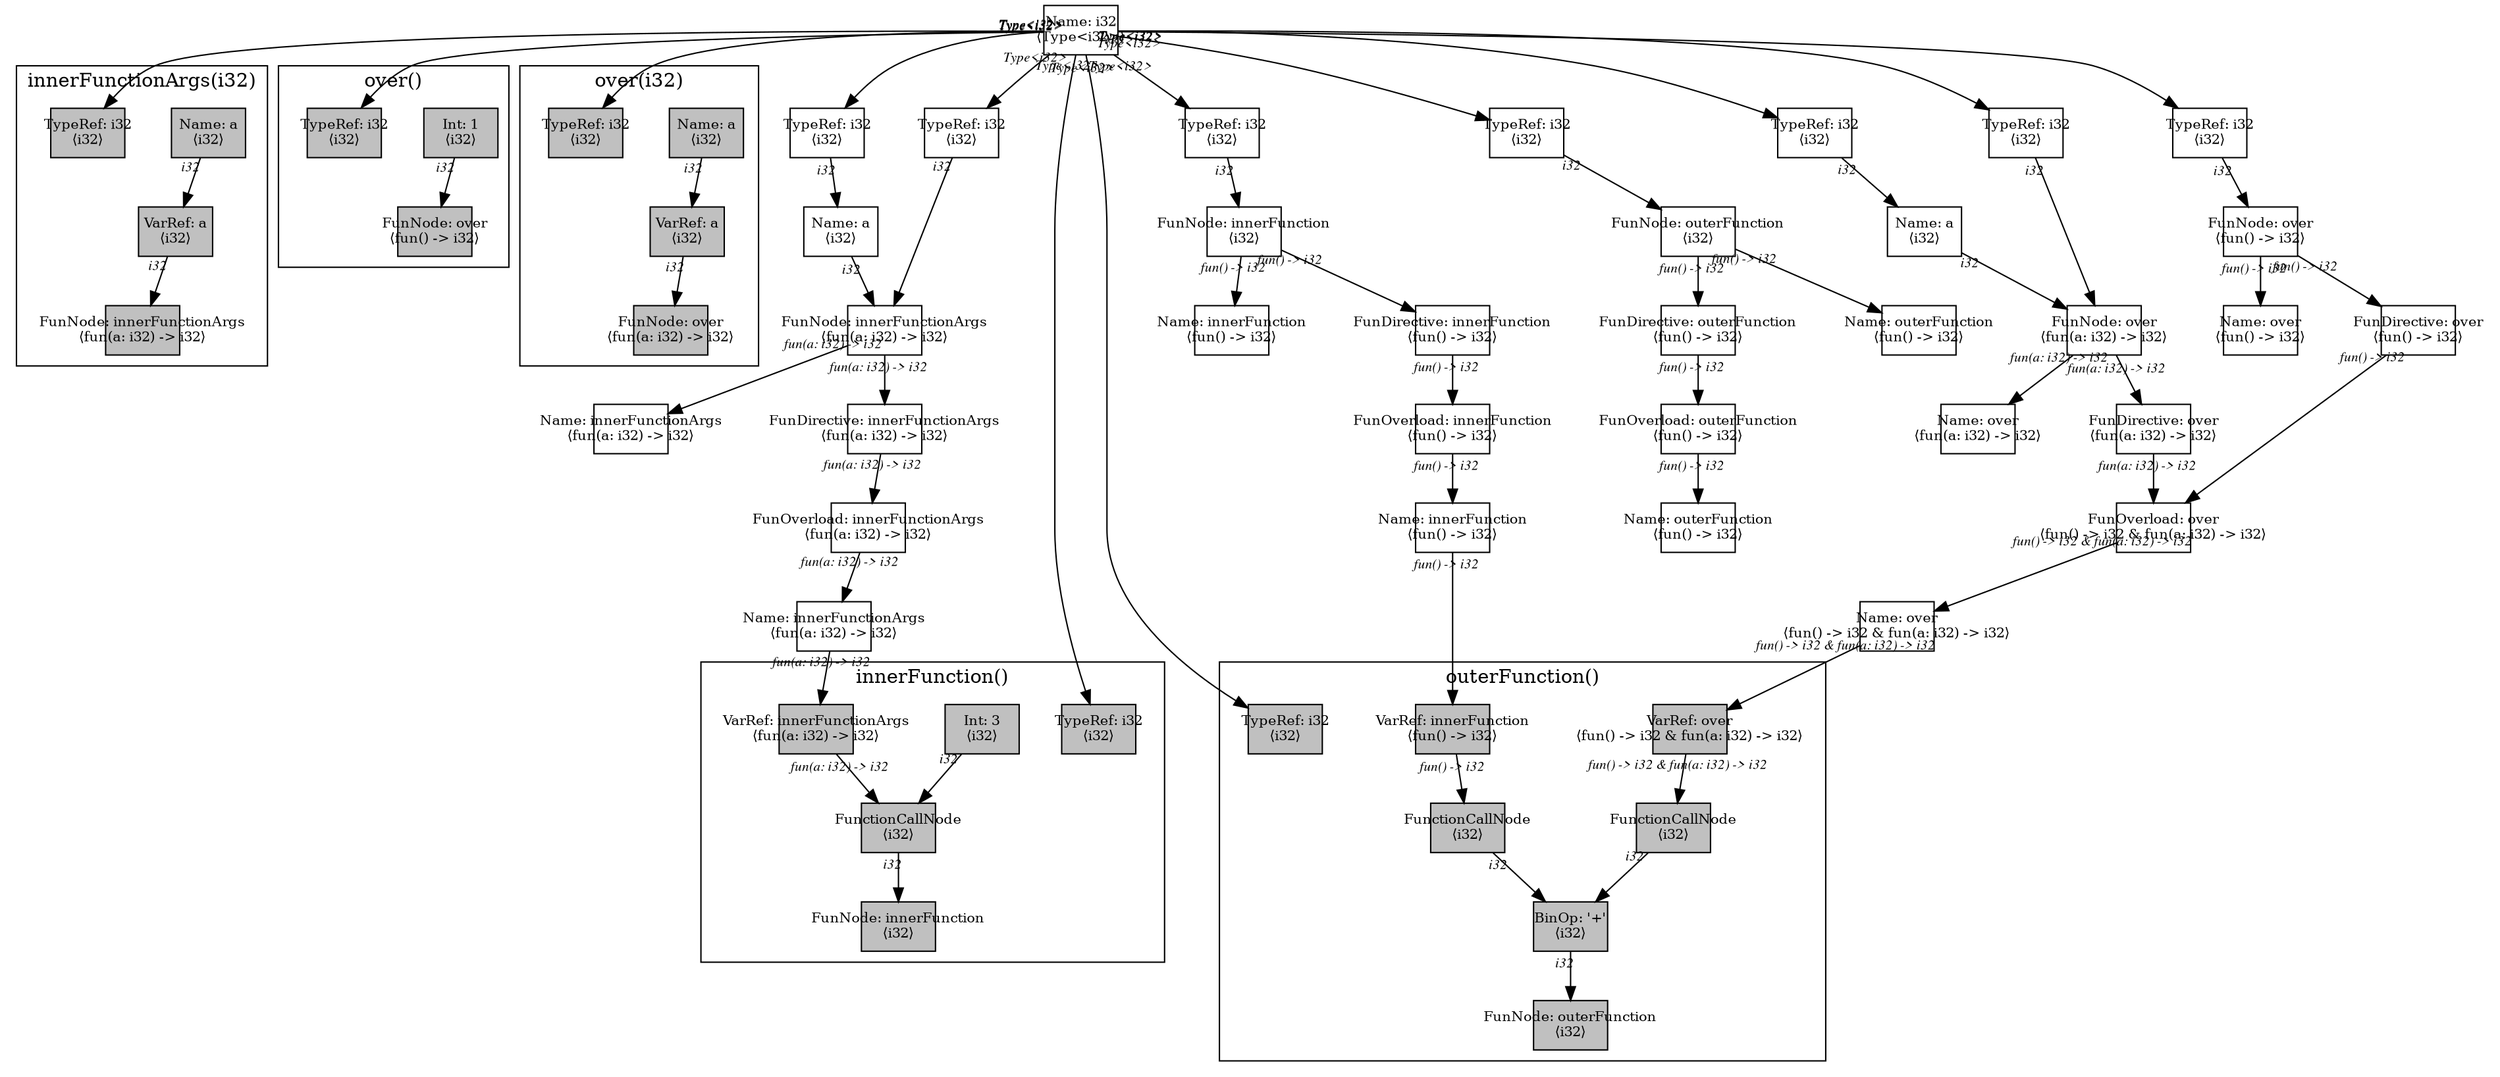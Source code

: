 digraph Document {
  node [shape=box,fixedsize=shape fontsize=10]
  1 [label="Name: i32\n⟨Type<i32>⟩", fillcolor=grey];
  2 [label="FunOverload: innerFunctionArgs\n⟨fun(a: i32) -> i32⟩", fillcolor=grey];
  3 [label="FunDirective: innerFunctionArgs\n⟨fun(a: i32) -> i32⟩", fillcolor=grey];
  4 [label="FunNode: innerFunctionArgs\n⟨fun(a: i32) -> i32⟩", fillcolor=grey];
  5 [label="TypeRef: i32\n⟨i32⟩", fillcolor=grey];
  6 [label="Name: a\n⟨i32⟩", fillcolor=grey];
  7 [label="TypeRef: i32\n⟨i32⟩", fillcolor=grey];
  8 [label="Name: innerFunctionArgs\n⟨fun(a: i32) -> i32⟩", fillcolor=grey];
  9 [label="Name: innerFunctionArgs\n⟨fun(a: i32) -> i32⟩", fillcolor=grey];
  10 [label="FunOverload: innerFunction\n⟨fun() -> i32⟩", fillcolor=grey];
  11 [label="FunDirective: innerFunction\n⟨fun() -> i32⟩", fillcolor=grey];
  12 [label="FunNode: innerFunction\n⟨i32⟩", fillcolor=grey];
  13 [label="TypeRef: i32\n⟨i32⟩", fillcolor=grey];
  14 [label="Name: innerFunction\n⟨fun() -> i32⟩", fillcolor=grey];
  15 [label="Name: innerFunction\n⟨fun() -> i32⟩", fillcolor=grey];
  16 [label="FunOverload: over\n⟨fun() -> i32 & fun(a: i32) -> i32⟩", fillcolor=grey];
  17 [label="FunDirective: over\n⟨fun() -> i32⟩", fillcolor=grey];
  18 [label="FunNode: over\n⟨fun() -> i32⟩", fillcolor=grey];
  19 [label="TypeRef: i32\n⟨i32⟩", fillcolor=grey];
  20 [label="Name: over\n⟨fun() -> i32⟩", fillcolor=grey];
  21 [label="FunDirective: over\n⟨fun(a: i32) -> i32⟩", fillcolor=grey];
  22 [label="FunNode: over\n⟨fun(a: i32) -> i32⟩", fillcolor=grey];
  23 [label="TypeRef: i32\n⟨i32⟩", fillcolor=grey];
  24 [label="Name: a\n⟨i32⟩", fillcolor=grey];
  25 [label="TypeRef: i32\n⟨i32⟩", fillcolor=grey];
  26 [label="Name: over\n⟨fun(a: i32) -> i32⟩", fillcolor=grey];
  27 [label="Name: over\n⟨fun() -> i32 & fun(a: i32) -> i32⟩", fillcolor=grey];
  28 [label="FunOverload: outerFunction\n⟨fun() -> i32⟩", fillcolor=grey];
  29 [label="FunDirective: outerFunction\n⟨fun() -> i32⟩", fillcolor=grey];
  30 [label="FunNode: outerFunction\n⟨i32⟩", fillcolor=grey];
  31 [label="TypeRef: i32\n⟨i32⟩", fillcolor=grey];
  32 [label="Name: outerFunction\n⟨fun() -> i32⟩", fillcolor=grey];
  33 [label="Name: outerFunction\n⟨fun() -> i32⟩", fillcolor=grey];
  subgraph cluster0 {
    node [style=filled, fillcolor=grey];
    34 [label="Name: a\n⟨i32⟩", fillcolor=grey];
    35 [label="VarRef: a\n⟨i32⟩", fillcolor=grey];
    36 [label="FunNode: innerFunctionArgs\n⟨fun(a: i32) -> i32⟩", fillcolor=grey];
    37 [label="TypeRef: i32\n⟨i32⟩", fillcolor=grey];
    34 -> 35[taillabel="i32" labeldistance="1" fontname="times  italic" fontsize = 10 color="black" ];
    35 -> 36[taillabel="i32" labeldistance="1" fontname="times  italic" fontsize = 10 color="black" ];
  label = "innerFunctionArgs(i32)";
}
  subgraph cluster1 {
    node [style=filled, fillcolor=grey];
    38 [label="FunctionCallNode\n⟨i32⟩", fillcolor=grey];
    39 [label="VarRef: innerFunctionArgs\n⟨fun(a: i32) -> i32⟩", fillcolor=grey];
    40 [label="Int: 3\n⟨i32⟩", fillcolor=grey];
    41 [label="FunNode: innerFunction\n⟨i32⟩", fillcolor=grey];
    42 [label="TypeRef: i32\n⟨i32⟩", fillcolor=grey];
    38 -> 41[taillabel="i32" labeldistance="1" fontname="times  italic" fontsize = 10 color="black" ];
    39 -> 38[taillabel="fun(a: i32) -> i32" labeldistance="1" fontname="times  italic" fontsize = 10 color="black" ];
    40 -> 38[taillabel="i32" labeldistance="1" fontname="times  italic" fontsize = 10 color="black" ];
  label = "innerFunction()";
}
  subgraph cluster2 {
    node [style=filled, fillcolor=grey];
    43 [label="Int: 1\n⟨i32⟩", fillcolor=grey];
    44 [label="FunNode: over\n⟨fun() -> i32⟩", fillcolor=grey];
    45 [label="TypeRef: i32\n⟨i32⟩", fillcolor=grey];
    43 -> 44[taillabel="i32" labeldistance="1" fontname="times  italic" fontsize = 10 color="black" ];
  label = "over()";
}
  subgraph cluster3 {
    node [style=filled, fillcolor=grey];
    46 [label="Name: a\n⟨i32⟩", fillcolor=grey];
    47 [label="VarRef: a\n⟨i32⟩", fillcolor=grey];
    48 [label="FunNode: over\n⟨fun(a: i32) -> i32⟩", fillcolor=grey];
    49 [label="TypeRef: i32\n⟨i32⟩", fillcolor=grey];
    46 -> 47[taillabel="i32" labeldistance="1" fontname="times  italic" fontsize = 10 color="black" ];
    47 -> 48[taillabel="i32" labeldistance="1" fontname="times  italic" fontsize = 10 color="black" ];
  label = "over(i32)";
}
  subgraph cluster4 {
    node [style=filled, fillcolor=grey];
    50 [label="BinOp: '+'\n⟨i32⟩", fillcolor=grey];
    51 [label="FunctionCallNode\n⟨i32⟩", fillcolor=grey];
    52 [label="VarRef: innerFunction\n⟨fun() -> i32⟩", fillcolor=grey];
    53 [label="FunctionCallNode\n⟨i32⟩", fillcolor=grey];
    54 [label="VarRef: over\n⟨fun() -> i32 & fun(a: i32) -> i32⟩", fillcolor=grey];
    55 [label="FunNode: outerFunction\n⟨i32⟩", fillcolor=grey];
    56 [label="TypeRef: i32\n⟨i32⟩", fillcolor=grey];
    50 -> 55[taillabel="i32" labeldistance="1" fontname="times  italic" fontsize = 10 color="black" ];
    51 -> 50[taillabel="i32" labeldistance="1" fontname="times  italic" fontsize = 10 color="black" ];
    52 -> 51[taillabel="fun() -> i32" labeldistance="1" fontname="times  italic" fontsize = 10 color="black" ];
    53 -> 50[taillabel="i32" labeldistance="1" fontname="times  italic" fontsize = 10 color="black" ];
    54 -> 53[taillabel="fun() -> i32 & fun(a: i32) -> i32" labeldistance="1" fontname="times  italic" fontsize = 10 color="black" ];
  label = "outerFunction()";
}
  1 -> 5[taillabel="Type<i32>" labeldistance="1" fontname="times  italic" fontsize = 10 color="black" ];
  1 -> 7[taillabel="Type<i32>" labeldistance="1" fontname="times  italic" fontsize = 10 color="black" ];
  1 -> 13[taillabel="Type<i32>" labeldistance="1" fontname="times  italic" fontsize = 10 color="black" ];
  1 -> 19[taillabel="Type<i32>" labeldistance="1" fontname="times  italic" fontsize = 10 color="black" ];
  1 -> 23[taillabel="Type<i32>" labeldistance="1" fontname="times  italic" fontsize = 10 color="black" ];
  1 -> 25[taillabel="Type<i32>" labeldistance="1" fontname="times  italic" fontsize = 10 color="black" ];
  1 -> 31[taillabel="Type<i32>" labeldistance="1" fontname="times  italic" fontsize = 10 color="black" ];
  1 -> 37[taillabel="Type<i32>" labeldistance="1" fontname="times  italic" fontsize = 10 color="black" ];
  1 -> 42[taillabel="Type<i32>" labeldistance="1" fontname="times  italic" fontsize = 10 color="black" ];
  1 -> 45[taillabel="Type<i32>" labeldistance="1" fontname="times  italic" fontsize = 10 color="black" ];
  1 -> 49[taillabel="Type<i32>" labeldistance="1" fontname="times  italic" fontsize = 10 color="black" ];
  1 -> 56[taillabel="Type<i32>" labeldistance="1" fontname="times  italic" fontsize = 10 color="black" ];
  2 -> 9[taillabel="fun(a: i32) -> i32" labeldistance="1" fontname="times  italic" fontsize = 10 color="black" ];
  3 -> 2[taillabel="fun(a: i32) -> i32" labeldistance="1" fontname="times  italic" fontsize = 10 color="black" ];
  4 -> 8[taillabel="fun(a: i32) -> i32" labeldistance="1" fontname="times  italic" fontsize = 10 color="black" ];
  4 -> 3[taillabel="fun(a: i32) -> i32" labeldistance="1" fontname="times  italic" fontsize = 10 color="black" ];
  5 -> 6[taillabel="i32" labeldistance="1" fontname="times  italic" fontsize = 10 color="black" ];
  6 -> 4[taillabel="i32" labeldistance="1" fontname="times  italic" fontsize = 10 color="black" ];
  7 -> 4[taillabel="i32" labeldistance="1" fontname="times  italic" fontsize = 10 color="black" ];
  9 -> 39[taillabel="fun(a: i32) -> i32" labeldistance="1" fontname="times  italic" fontsize = 10 color="black" ];
  10 -> 15[taillabel="fun() -> i32" labeldistance="1" fontname="times  italic" fontsize = 10 color="black" ];
  11 -> 10[taillabel="fun() -> i32" labeldistance="1" fontname="times  italic" fontsize = 10 color="black" ];
  12 -> 14[taillabel="fun() -> i32" labeldistance="1" fontname="times  italic" fontsize = 10 color="black" ];
  12 -> 11[taillabel="fun() -> i32" labeldistance="1" fontname="times  italic" fontsize = 10 color="black" ];
  13 -> 12[taillabel="i32" labeldistance="1" fontname="times  italic" fontsize = 10 color="black" ];
  15 -> 52[taillabel="fun() -> i32" labeldistance="1" fontname="times  italic" fontsize = 10 color="black" ];
  16 -> 27[taillabel="fun() -> i32 & fun(a: i32) -> i32" labeldistance="1" fontname="times  italic" fontsize = 10 color="black" ];
  17 -> 16[taillabel="fun() -> i32" labeldistance="1" fontname="times  italic" fontsize = 10 color="black" ];
  18 -> 20[taillabel="fun() -> i32" labeldistance="1" fontname="times  italic" fontsize = 10 color="black" ];
  18 -> 17[taillabel="fun() -> i32" labeldistance="1" fontname="times  italic" fontsize = 10 color="black" ];
  19 -> 18[taillabel="i32" labeldistance="1" fontname="times  italic" fontsize = 10 color="black" ];
  21 -> 16[taillabel="fun(a: i32) -> i32" labeldistance="1" fontname="times  italic" fontsize = 10 color="black" ];
  22 -> 26[taillabel="fun(a: i32) -> i32" labeldistance="1" fontname="times  italic" fontsize = 10 color="black" ];
  22 -> 21[taillabel="fun(a: i32) -> i32" labeldistance="1" fontname="times  italic" fontsize = 10 color="black" ];
  23 -> 24[taillabel="i32" labeldistance="1" fontname="times  italic" fontsize = 10 color="black" ];
  24 -> 22[taillabel="i32" labeldistance="1" fontname="times  italic" fontsize = 10 color="black" ];
  25 -> 22[taillabel="i32" labeldistance="1" fontname="times  italic" fontsize = 10 color="black" ];
  27 -> 54[taillabel="fun() -> i32 & fun(a: i32) -> i32" labeldistance="1" fontname="times  italic" fontsize = 10 color="black" ];
  28 -> 33[taillabel="fun() -> i32" labeldistance="1" fontname="times  italic" fontsize = 10 color="black" ];
  29 -> 28[taillabel="fun() -> i32" labeldistance="1" fontname="times  italic" fontsize = 10 color="black" ];
  30 -> 32[taillabel="fun() -> i32" labeldistance="1" fontname="times  italic" fontsize = 10 color="black" ];
  30 -> 29[taillabel="fun() -> i32" labeldistance="1" fontname="times  italic" fontsize = 10 color="black" ];
  31 -> 30[taillabel="i32" labeldistance="1" fontname="times  italic" fontsize = 10 color="black" ];
  label="";
}
